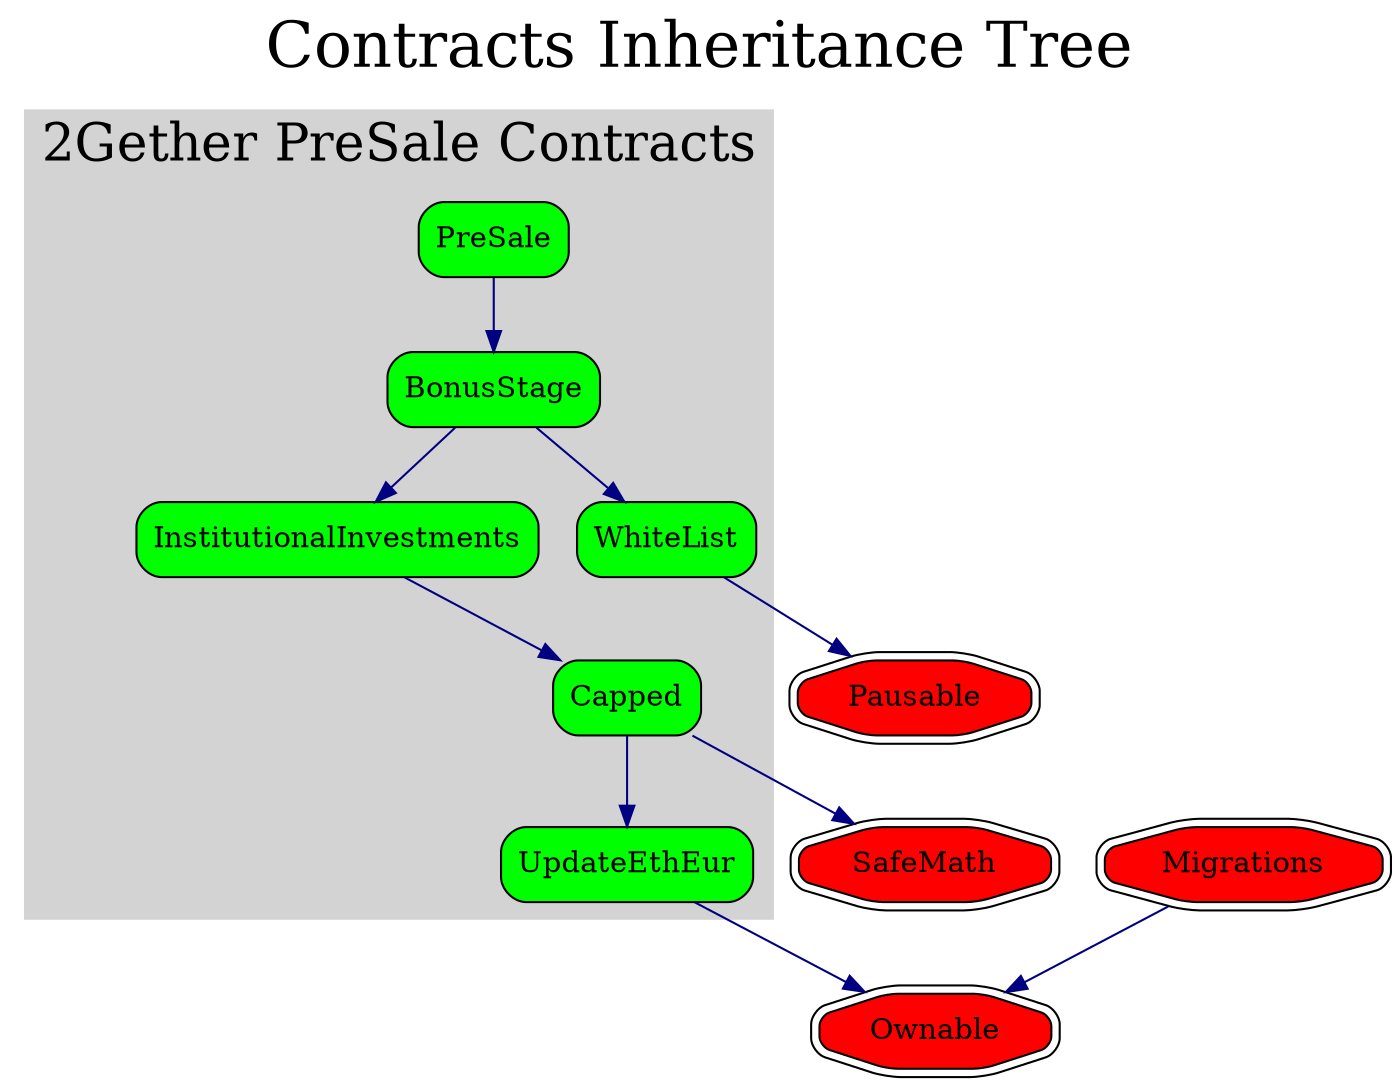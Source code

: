 digraph G {
    edge [arrowsize=1, weight=4., color=navy, constraint=true];
    graph [label="Contracts Inheritance Tree", labelloc=t, fontsize=30];
    
    subgraph cluster_2Gether {
        graph [fontsize=25, label="2Gether PreSale Contracts", style=filled, color=lightgrey];
        node [fillcolor=green, style="rounded,filled", shape=polygon];
        PreSale; Capped; InstitutionalInvestments; BonusStage; UpdateEthEur; WhiteList;
    
    }

    {   
        node [fillcolor=red, style="rounded,filled", shape=doubleoctagon];
        Pausable; Ownable; SafeMath; Migrations;
    }

	PreSale -> BonusStage;
    BonusStage -> InstitutionalInvestments;
    BonusStage -> WhiteList;
    WhiteList -> Pausable;
    InstitutionalInvestments -> Capped;
    Capped -> SafeMath;
    Capped -> UpdateEthEur;
    UpdateEthEur -> Ownable;
    Migrations -> Ownable;

}